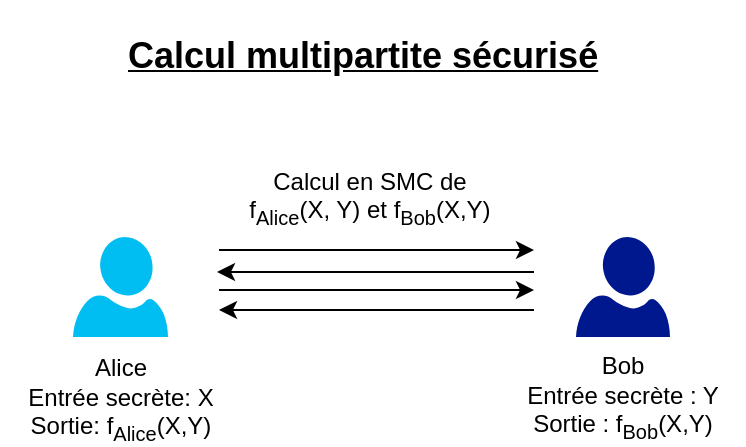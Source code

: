 <mxfile version="12.4.2" type="device" pages="1"><diagram id="l8hXMBHkgcEJcSW0mbfh" name="Page-1"><mxGraphModel dx="526" dy="489" grid="1" gridSize="10" guides="1" tooltips="1" connect="1" arrows="1" fold="1" page="1" pageScale="1" pageWidth="1169" pageHeight="827" math="0" shadow="0"><root><mxCell id="0"/><mxCell id="1" parent="0"/><mxCell id="xB-MgrD9t-ra_kuYzHPr-24" value="" style="verticalLabelPosition=bottom;html=1;verticalAlign=top;align=center;strokeColor=none;fillColor=#00BEF2;shape=mxgraph.azure.user;" parent="1" vertex="1"><mxGeometry x="69.5" y="228.5" width="47.5" height="50" as="geometry"/></mxCell><mxCell id="xB-MgrD9t-ra_kuYzHPr-25" value="" style="aspect=fixed;pointerEvents=1;shadow=0;dashed=0;html=1;strokeColor=none;labelPosition=center;verticalLabelPosition=bottom;verticalAlign=top;align=center;fillColor=#00188D;shape=mxgraph.azure.user" parent="1" vertex="1"><mxGeometry x="321" y="228.5" width="47" height="50" as="geometry"/></mxCell><mxCell id="xB-MgrD9t-ra_kuYzHPr-26" value="Alice&lt;br&gt;Entrée secrète:&amp;nbsp;X&lt;br&gt;Sortie: f&lt;sub&gt;Alice&lt;/sub&gt;(X,Y)" style="text;html=1;strokeColor=none;fillColor=none;align=center;verticalAlign=middle;whiteSpace=wrap;rounded=0;" parent="1" vertex="1"><mxGeometry x="33" y="289" width="121" height="41" as="geometry"/></mxCell><mxCell id="xB-MgrD9t-ra_kuYzHPr-27" value="Bob&lt;br&gt;Entrée secrète : Y&lt;br&gt;Sortie : f&lt;sub&gt;Bob&lt;/sub&gt;(X,Y)" style="text;html=1;strokeColor=none;fillColor=none;align=center;verticalAlign=middle;whiteSpace=wrap;rounded=0;" parent="1" vertex="1"><mxGeometry x="284" y="288" width="121" height="42" as="geometry"/></mxCell><mxCell id="xB-MgrD9t-ra_kuYzHPr-28" value="" style="endArrow=classic;html=1;strokeWidth=1;" parent="1" edge="1"><mxGeometry width="50" height="50" relative="1" as="geometry"><mxPoint x="142.5" y="235" as="sourcePoint"/><mxPoint x="300" y="235" as="targetPoint"/></mxGeometry></mxCell><mxCell id="xB-MgrD9t-ra_kuYzHPr-29" value="" style="endArrow=classic;html=1;strokeWidth=1;" parent="1" edge="1"><mxGeometry width="50" height="50" relative="1" as="geometry"><mxPoint x="142.5" y="255" as="sourcePoint"/><mxPoint x="300" y="255" as="targetPoint"/></mxGeometry></mxCell><mxCell id="xB-MgrD9t-ra_kuYzHPr-30" value="" style="endArrow=classic;html=1;strokeWidth=1;" parent="1" edge="1"><mxGeometry width="50" height="50" relative="1" as="geometry"><mxPoint x="300" y="246" as="sourcePoint"/><mxPoint x="141.5" y="246" as="targetPoint"/></mxGeometry></mxCell><mxCell id="xB-MgrD9t-ra_kuYzHPr-34" value="" style="endArrow=classic;html=1;strokeWidth=1;" parent="1" edge="1"><mxGeometry width="50" height="50" relative="1" as="geometry"><mxPoint x="300" y="265" as="sourcePoint"/><mxPoint x="142.5" y="265" as="targetPoint"/></mxGeometry></mxCell><mxCell id="xB-MgrD9t-ra_kuYzHPr-35" value="Calcul en SMC de&lt;br&gt;f&lt;sub&gt;Alice&lt;/sub&gt;(X, Y) et f&lt;sub&gt;Bob&lt;/sub&gt;(X,Y)" style="text;html=1;strokeColor=none;fillColor=none;align=center;verticalAlign=middle;whiteSpace=wrap;rounded=0;" parent="1" vertex="1"><mxGeometry x="154" y="188.5" width="128" height="40" as="geometry"/></mxCell><mxCell id="4eaQ83yVL8lz_IqZdt2f-2" value="&lt;h2&gt;&lt;b&gt;&lt;u&gt;Calcul multipartite sécurisé&lt;/u&gt;&lt;/b&gt;&lt;/h2&gt;" style="text;html=1;resizable=0;points=[];autosize=1;align=left;verticalAlign=top;spacingTop=-4;" parent="1" vertex="1"><mxGeometry x="94.5" y="110" width="250" height="50" as="geometry"/></mxCell></root></mxGraphModel></diagram></mxfile>